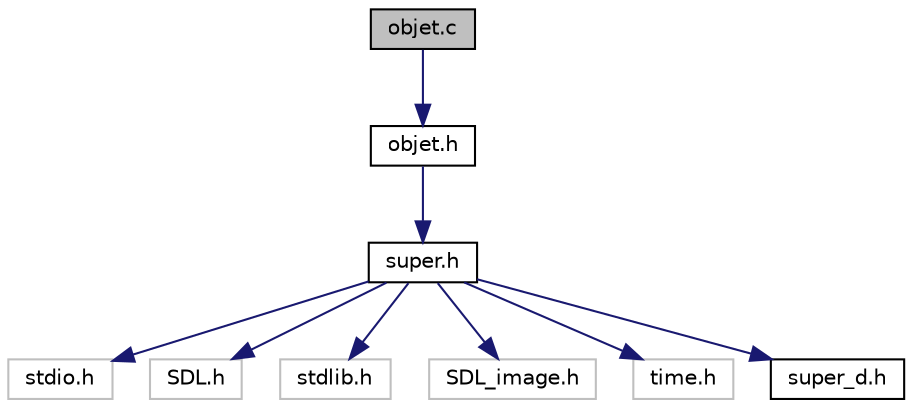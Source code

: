 digraph "objet.c"
{
 // LATEX_PDF_SIZE
  edge [fontname="Helvetica",fontsize="10",labelfontname="Helvetica",labelfontsize="10"];
  node [fontname="Helvetica",fontsize="10",shape=record];
  Node1 [label="objet.c",height=0.2,width=0.4,color="black", fillcolor="grey75", style="filled", fontcolor="black",tooltip="Fichier contenant les fonctions agissant sur les objets du programme."];
  Node1 -> Node2 [color="midnightblue",fontsize="10",style="solid"];
  Node2 [label="objet.h",height=0.2,width=0.4,color="black", fillcolor="white", style="filled",URL="$objet_8h_source.html",tooltip=" "];
  Node2 -> Node3 [color="midnightblue",fontsize="10",style="solid"];
  Node3 [label="super.h",height=0.2,width=0.4,color="black", fillcolor="white", style="filled",URL="$super_8h_source.html",tooltip=" "];
  Node3 -> Node4 [color="midnightblue",fontsize="10",style="solid"];
  Node4 [label="stdio.h",height=0.2,width=0.4,color="grey75", fillcolor="white", style="filled",tooltip=" "];
  Node3 -> Node5 [color="midnightblue",fontsize="10",style="solid"];
  Node5 [label="SDL.h",height=0.2,width=0.4,color="grey75", fillcolor="white", style="filled",tooltip=" "];
  Node3 -> Node6 [color="midnightblue",fontsize="10",style="solid"];
  Node6 [label="stdlib.h",height=0.2,width=0.4,color="grey75", fillcolor="white", style="filled",tooltip=" "];
  Node3 -> Node7 [color="midnightblue",fontsize="10",style="solid"];
  Node7 [label="SDL_image.h",height=0.2,width=0.4,color="grey75", fillcolor="white", style="filled",tooltip=" "];
  Node3 -> Node8 [color="midnightblue",fontsize="10",style="solid"];
  Node8 [label="time.h",height=0.2,width=0.4,color="grey75", fillcolor="white", style="filled",tooltip=" "];
  Node3 -> Node9 [color="midnightblue",fontsize="10",style="solid"];
  Node9 [label="super_d.h",height=0.2,width=0.4,color="black", fillcolor="white", style="filled",URL="$super__d_8h_source.html",tooltip=" "];
}
